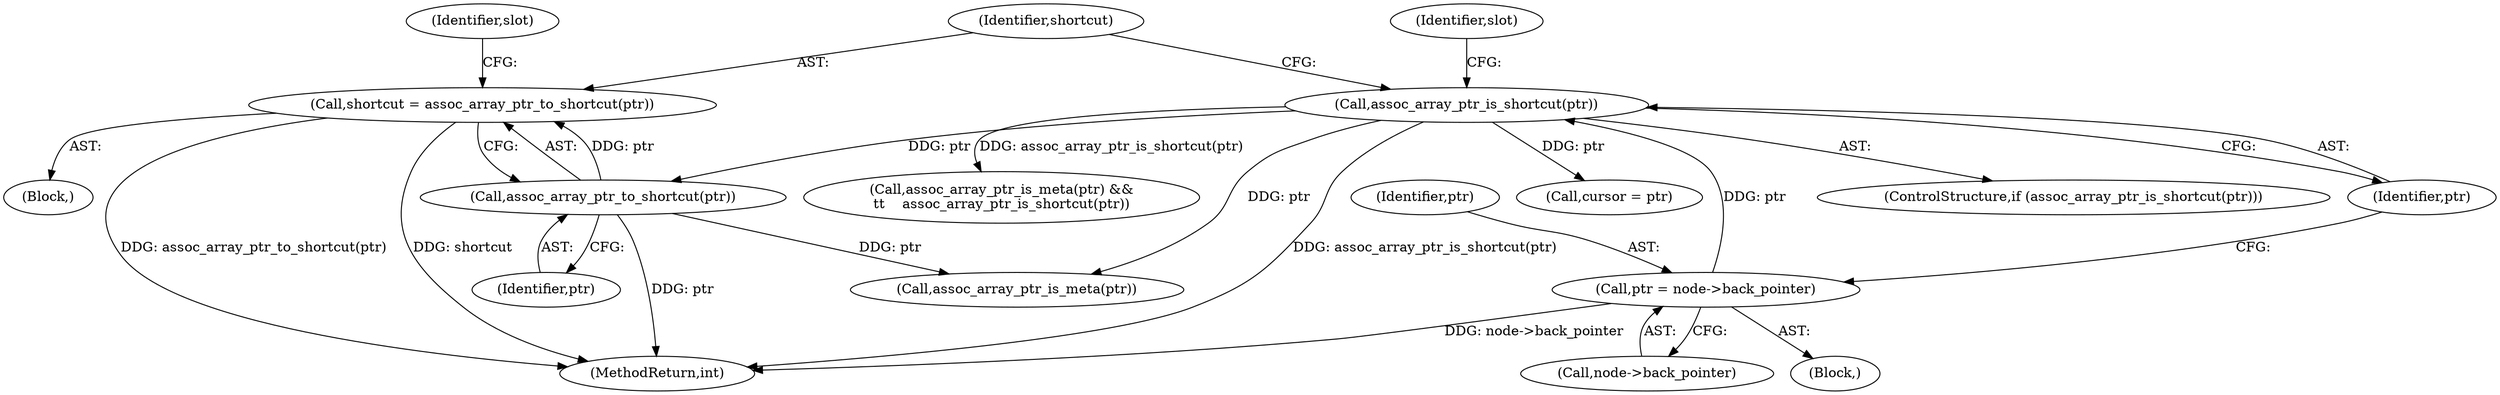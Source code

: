 digraph "0_linux_95389b08d93d5c06ec63ab49bd732b0069b7c35e@pointer" {
"1000812" [label="(Call,shortcut = assoc_array_ptr_to_shortcut(ptr))"];
"1000814" [label="(Call,assoc_array_ptr_to_shortcut(ptr))"];
"1000809" [label="(Call,assoc_array_ptr_is_shortcut(ptr))"];
"1000803" [label="(Call,ptr = node->back_pointer)"];
"1000610" [label="(Call,assoc_array_ptr_is_meta(ptr))"];
"1000837" [label="(Call,cursor = ptr)"];
"1000882" [label="(MethodReturn,int)"];
"1000817" [label="(Identifier,slot)"];
"1000804" [label="(Identifier,ptr)"];
"1000812" [label="(Call,shortcut = assoc_array_ptr_to_shortcut(ptr))"];
"1000813" [label="(Identifier,shortcut)"];
"1000808" [label="(ControlStructure,if (assoc_array_ptr_is_shortcut(ptr)))"];
"1000810" [label="(Identifier,ptr)"];
"1000833" [label="(Identifier,slot)"];
"1000609" [label="(Call,assoc_array_ptr_is_meta(ptr) &&\n\t\t    assoc_array_ptr_is_shortcut(ptr))"];
"1000809" [label="(Call,assoc_array_ptr_is_shortcut(ptr))"];
"1000814" [label="(Call,assoc_array_ptr_to_shortcut(ptr))"];
"1000116" [label="(Block,)"];
"1000803" [label="(Call,ptr = node->back_pointer)"];
"1000811" [label="(Block,)"];
"1000815" [label="(Identifier,ptr)"];
"1000805" [label="(Call,node->back_pointer)"];
"1000812" -> "1000811"  [label="AST: "];
"1000812" -> "1000814"  [label="CFG: "];
"1000813" -> "1000812"  [label="AST: "];
"1000814" -> "1000812"  [label="AST: "];
"1000817" -> "1000812"  [label="CFG: "];
"1000812" -> "1000882"  [label="DDG: assoc_array_ptr_to_shortcut(ptr)"];
"1000812" -> "1000882"  [label="DDG: shortcut"];
"1000814" -> "1000812"  [label="DDG: ptr"];
"1000814" -> "1000815"  [label="CFG: "];
"1000815" -> "1000814"  [label="AST: "];
"1000814" -> "1000882"  [label="DDG: ptr"];
"1000814" -> "1000610"  [label="DDG: ptr"];
"1000809" -> "1000814"  [label="DDG: ptr"];
"1000809" -> "1000808"  [label="AST: "];
"1000809" -> "1000810"  [label="CFG: "];
"1000810" -> "1000809"  [label="AST: "];
"1000813" -> "1000809"  [label="CFG: "];
"1000833" -> "1000809"  [label="CFG: "];
"1000809" -> "1000882"  [label="DDG: assoc_array_ptr_is_shortcut(ptr)"];
"1000809" -> "1000610"  [label="DDG: ptr"];
"1000809" -> "1000609"  [label="DDG: assoc_array_ptr_is_shortcut(ptr)"];
"1000803" -> "1000809"  [label="DDG: ptr"];
"1000809" -> "1000837"  [label="DDG: ptr"];
"1000803" -> "1000116"  [label="AST: "];
"1000803" -> "1000805"  [label="CFG: "];
"1000804" -> "1000803"  [label="AST: "];
"1000805" -> "1000803"  [label="AST: "];
"1000810" -> "1000803"  [label="CFG: "];
"1000803" -> "1000882"  [label="DDG: node->back_pointer"];
}
